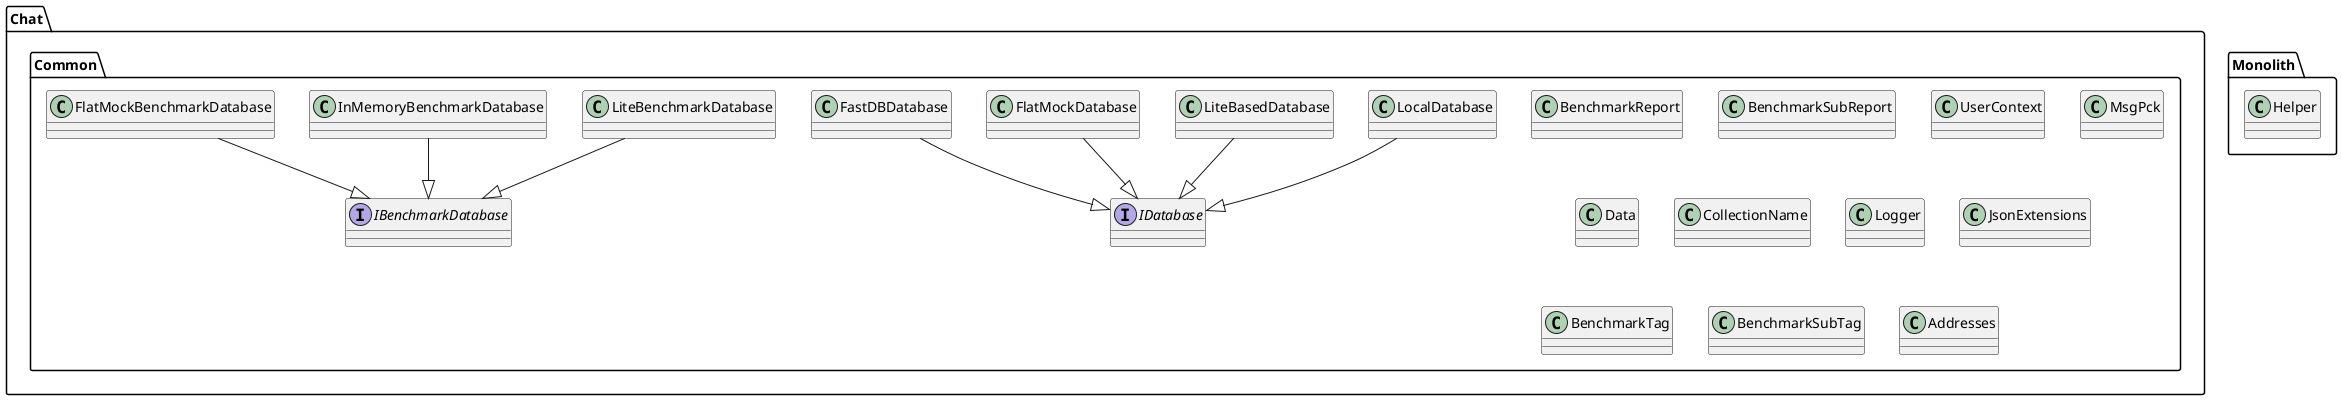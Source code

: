 @startuml
' Monolith + Chat.Common Klassendiagramm

package "Monolith" {
  class Helper
}

package "Chat.Common" {
  class BenchmarkReport
  class BenchmarkSubReport
  class UserContext
  class MsgPck
  class Data
  class CollectionName
  class Logger
  class JsonExtensions
  class LocalDatabase
  class LiteBasedDatabase
  interface IDatabase
  class FlatMockDatabase
  class FastDBDatabase
  class LiteBenchmarkDatabase
  class InMemoryBenchmarkDatabase
  interface IBenchmarkDatabase
  class FlatMockBenchmarkDatabase
  class BenchmarkTag
  class BenchmarkSubTag
  class Addresses

  LocalDatabase --|> IDatabase
  LiteBasedDatabase --|> IDatabase
  FlatMockDatabase --|> IDatabase
  FastDBDatabase --|> IDatabase
  LiteBenchmarkDatabase --|> IBenchmarkDatabase
  InMemoryBenchmarkDatabase --|> IBenchmarkDatabase
  FlatMockBenchmarkDatabase --|> IBenchmarkDatabase
}
@enduml
